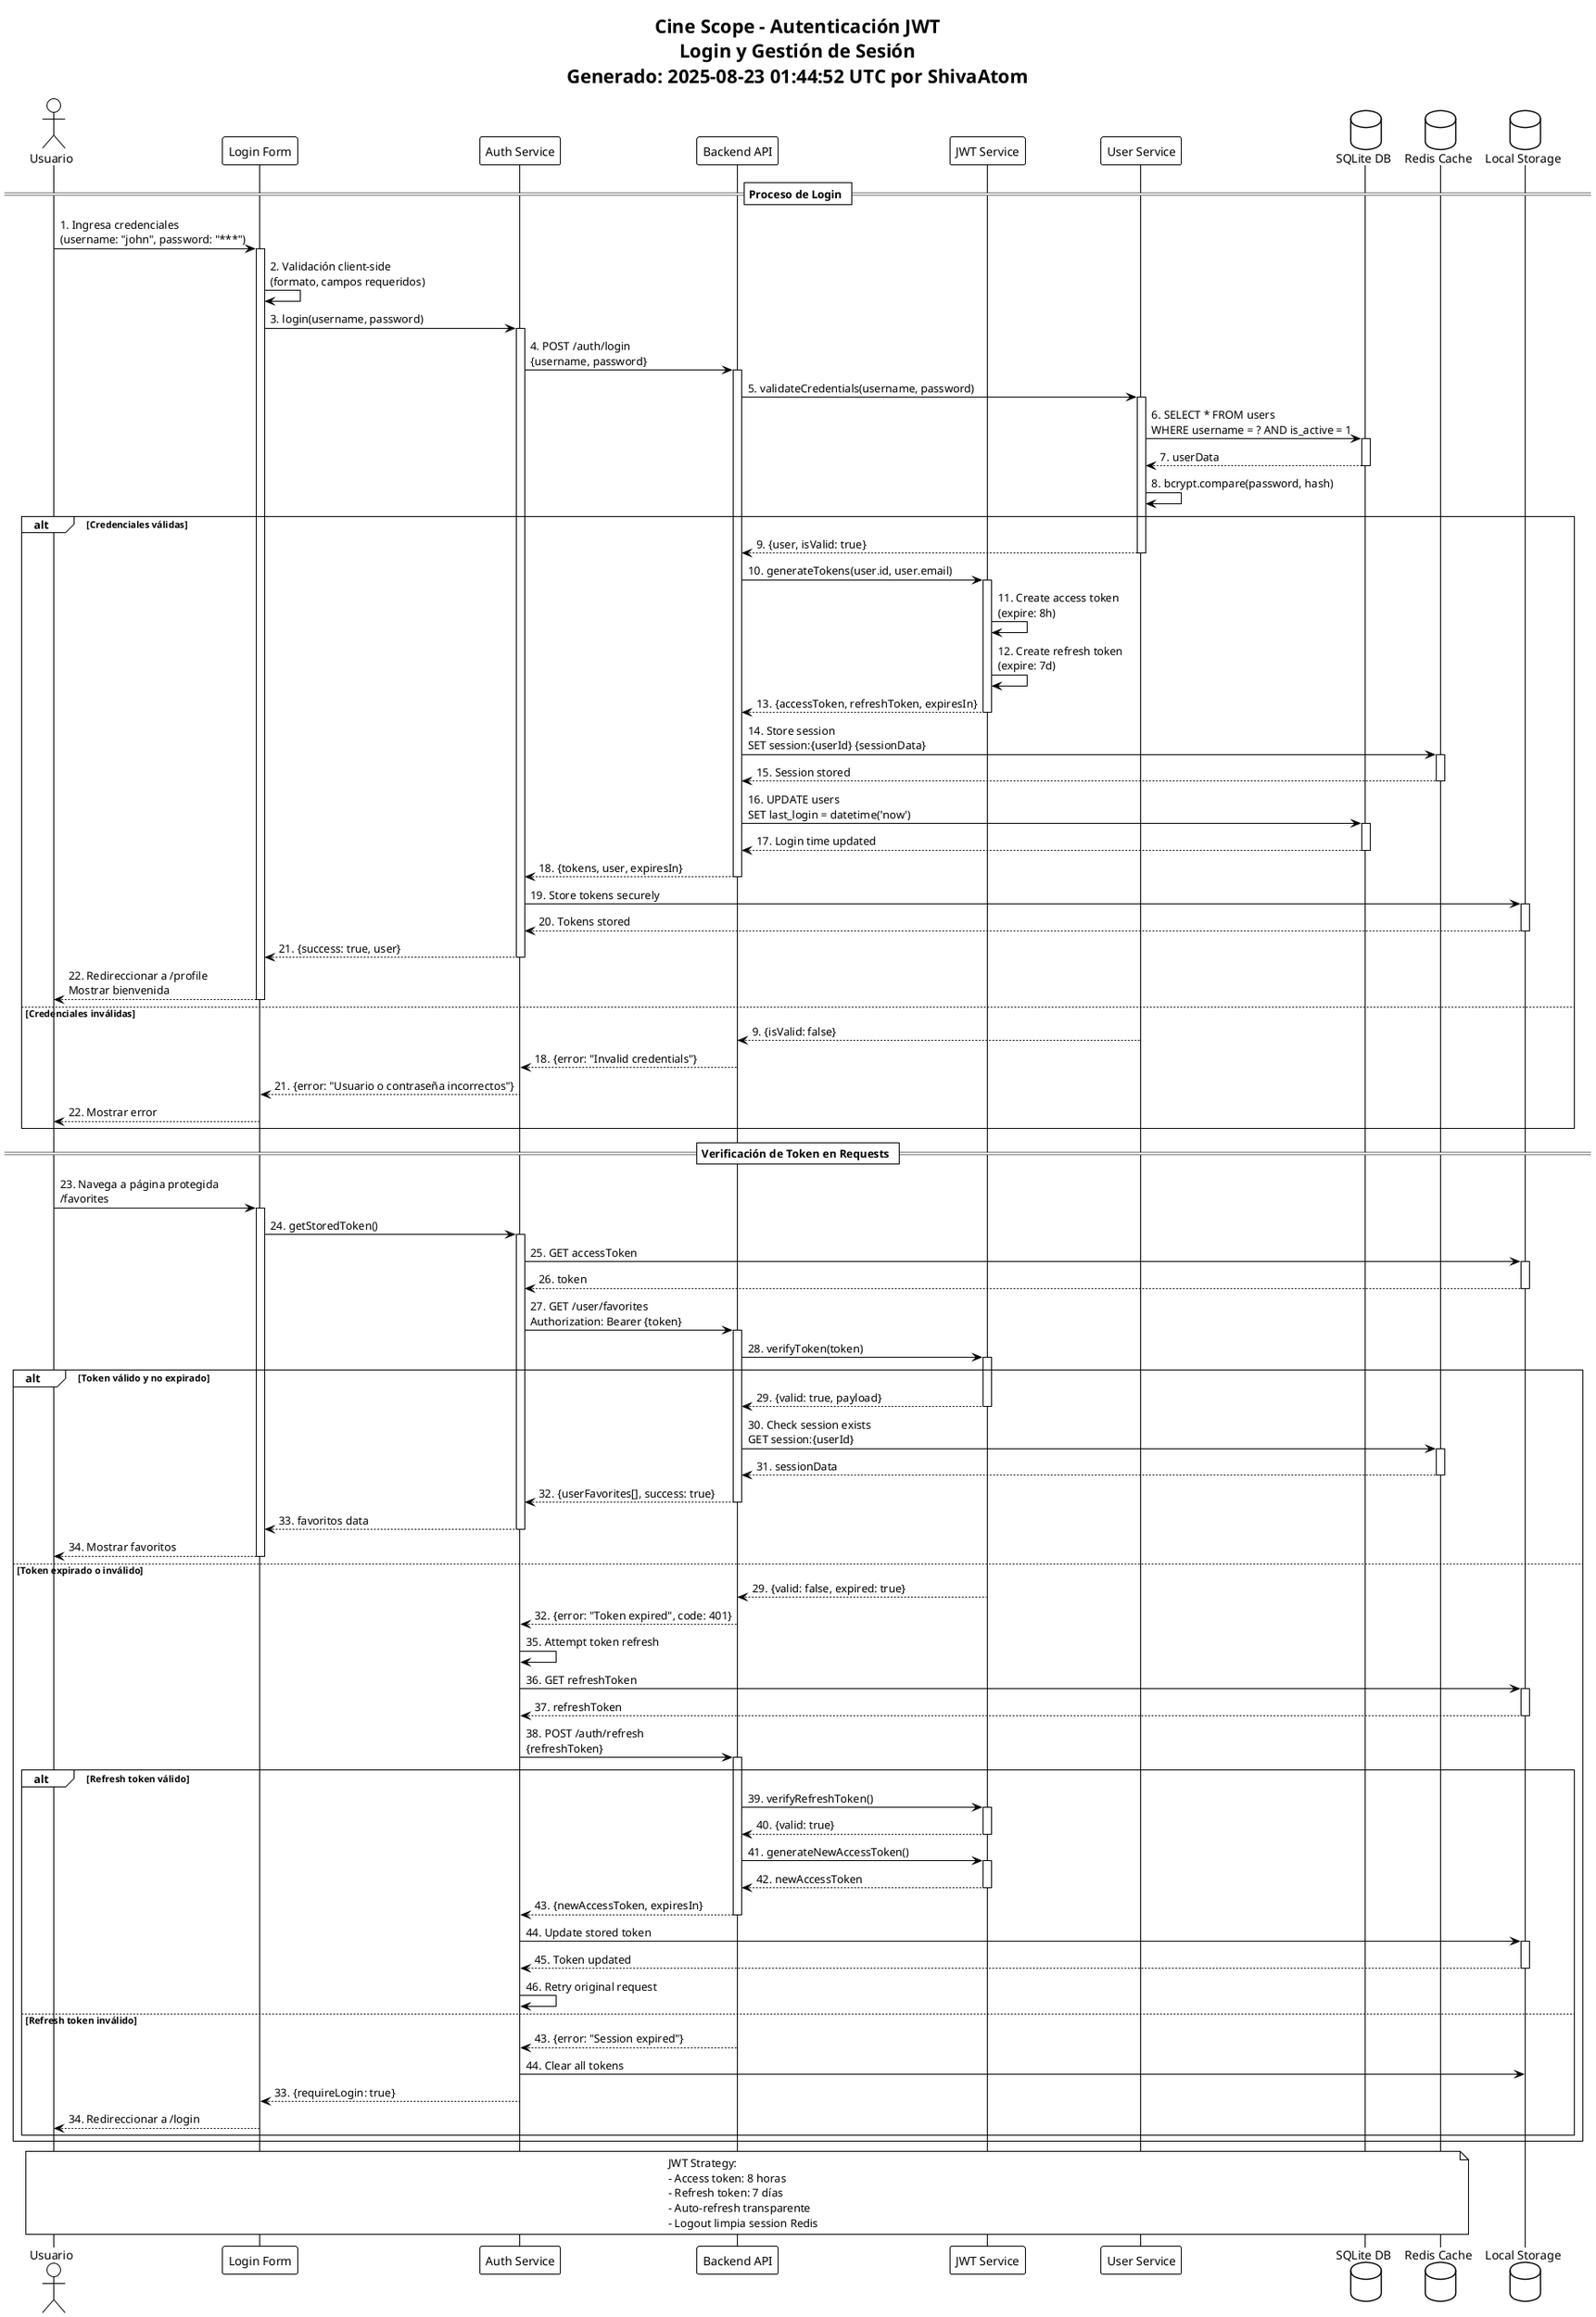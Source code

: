 @startuml Secuencia_Autenticacion_CineScope
!theme plain

title Cine Scope - Autenticación JWT\nLogin y Gestión de Sesión\nGenerado: 2025-08-23 01:44:52 UTC por ShivaAtom

actor Usuario as user
participant "Login Form" as loginForm
participant "Auth Service" as authService
participant "Backend API" as api
participant "JWT Service" as jwtService
participant "User Service" as userService
database "SQLite DB" as db
database "Redis Cache" as redis
database "Local Storage" as localStorage

== Proceso de Login ==

user -> loginForm : 1. Ingresa credenciales\n(username: "john", password: "***")
activate loginForm

loginForm -> loginForm : 2. Validación client-side\n(formato, campos requeridos)

loginForm -> authService : 3. login(username, password)
activate authService

authService -> api : 4. POST /auth/login\n{username, password}
activate api

api -> userService : 5. validateCredentials(username, password)
activate userService

userService -> db : 6. SELECT * FROM users\nWHERE username = ? AND is_active = 1
activate db
db --> userService : 7. userData
deactivate db

userService -> userService : 8. bcrypt.compare(password, hash)

alt Credenciales válidas
    userService --> api : 9. {user, isValid: true}
    deactivate userService
    
    api -> jwtService : 10. generateTokens(user.id, user.email)
    activate jwtService
    
    jwtService -> jwtService : 11. Create access token\n(expire: 8h)
    jwtService -> jwtService : 12. Create refresh token\n(expire: 7d)
    
    jwtService --> api : 13. {accessToken, refreshToken, expiresIn}
    deactivate jwtService
    
    api -> redis : 14. Store session\nSET session:{userId} {sessionData}
    activate redis
    redis --> api : 15. Session stored
    deactivate redis
    
    api -> db : 16. UPDATE users\nSET last_login = datetime('now')
    activate db
    db --> api : 17. Login time updated
    deactivate db
    
    api --> authService : 18. {tokens, user, expiresIn}
    deactivate api
    
    authService -> localStorage : 19. Store tokens securely
    activate localStorage
    localStorage --> authService : 20. Tokens stored
    deactivate localStorage
    
    authService --> loginForm : 21. {success: true, user}
    deactivate authService
    
    loginForm --> user : 22. Redireccionar a /profile\nMostrar bienvenida
    deactivate loginForm
    
else Credenciales inválidas
    userService --> api : 9. {isValid: false}
    api --> authService : 18. {error: "Invalid credentials"}
    authService --> loginForm : 21. {error: "Usuario o contraseña incorrectos"}
    loginForm --> user : 22. Mostrar error
end

== Verificación de Token en Requests ==

user -> loginForm : 23. Navega a página protegida\n/favorites
activate loginForm

loginForm -> authService : 24. getStoredToken()
activate authService

authService -> localStorage : 25. GET accessToken
activate localStorage
localStorage --> authService : 26. token
deactivate localStorage

authService -> api : 27. GET /user/favorites\nAuthorization: Bearer {token}
activate api

api -> jwtService : 28. verifyToken(token)
activate jwtService

alt Token válido y no expirado
    jwtService --> api : 29. {valid: true, payload}
    deactivate jwtService
    
    api -> redis : 30. Check session exists\nGET session:{userId}
    activate redis
    redis --> api : 31. sessionData
    deactivate redis
    
    api --> authService : 32. {userFavorites[], success: true}
    deactivate api
    
    authService --> loginForm : 33. favoritos data
    deactivate authService
    
    loginForm --> user : 34. Mostrar favoritos
    deactivate loginForm
    
else Token expirado o inválido
    jwtService --> api : 29. {valid: false, expired: true}
    api --> authService : 32. {error: "Token expired", code: 401}
    
    authService -> authService : 35. Attempt token refresh
    
    authService -> localStorage : 36. GET refreshToken
    activate localStorage
    localStorage --> authService : 37. refreshToken
    deactivate localStorage
    
    authService -> api : 38. POST /auth/refresh\n{refreshToken}
    activate api
    
    alt Refresh token válido
        api -> jwtService : 39. verifyRefreshToken()
        activate jwtService
        jwtService --> api : 40. {valid: true}
        deactivate jwtService
        
        api -> jwtService : 41. generateNewAccessToken()
        activate jwtService
        jwtService --> api : 42. newAccessToken
        deactivate jwtService
        
        api --> authService : 43. {newAccessToken, expiresIn}
        deactivate api
        
        authService -> localStorage : 44. Update stored token
        activate localStorage
        localStorage --> authService : 45. Token updated
        deactivate localStorage
        
        authService -> authService : 46. Retry original request
        
    else Refresh token inválido
        api --> authService : 43. {error: "Session expired"}
        authService -> localStorage : 44. Clear all tokens
        authService --> loginForm : 33. {requireLogin: true}
        loginForm --> user : 34. Redireccionar a /login
    end
end

note over user, redis : JWT Strategy:\n- Access token: 8 horas\n- Refresh token: 7 días\n- Auto-refresh transparente\n- Logout limpia session Redis

@enduml